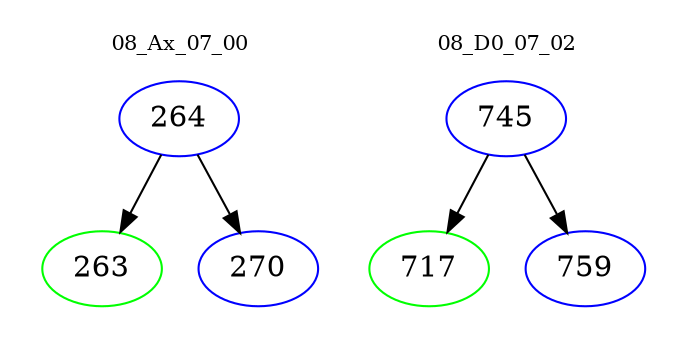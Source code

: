 digraph{
subgraph cluster_0 {
color = white
label = "08_Ax_07_00";
fontsize=10;
T0_264 [label="264", color="blue"]
T0_264 -> T0_263 [color="black"]
T0_263 [label="263", color="green"]
T0_264 -> T0_270 [color="black"]
T0_270 [label="270", color="blue"]
}
subgraph cluster_1 {
color = white
label = "08_D0_07_02";
fontsize=10;
T1_745 [label="745", color="blue"]
T1_745 -> T1_717 [color="black"]
T1_717 [label="717", color="green"]
T1_745 -> T1_759 [color="black"]
T1_759 [label="759", color="blue"]
}
}
